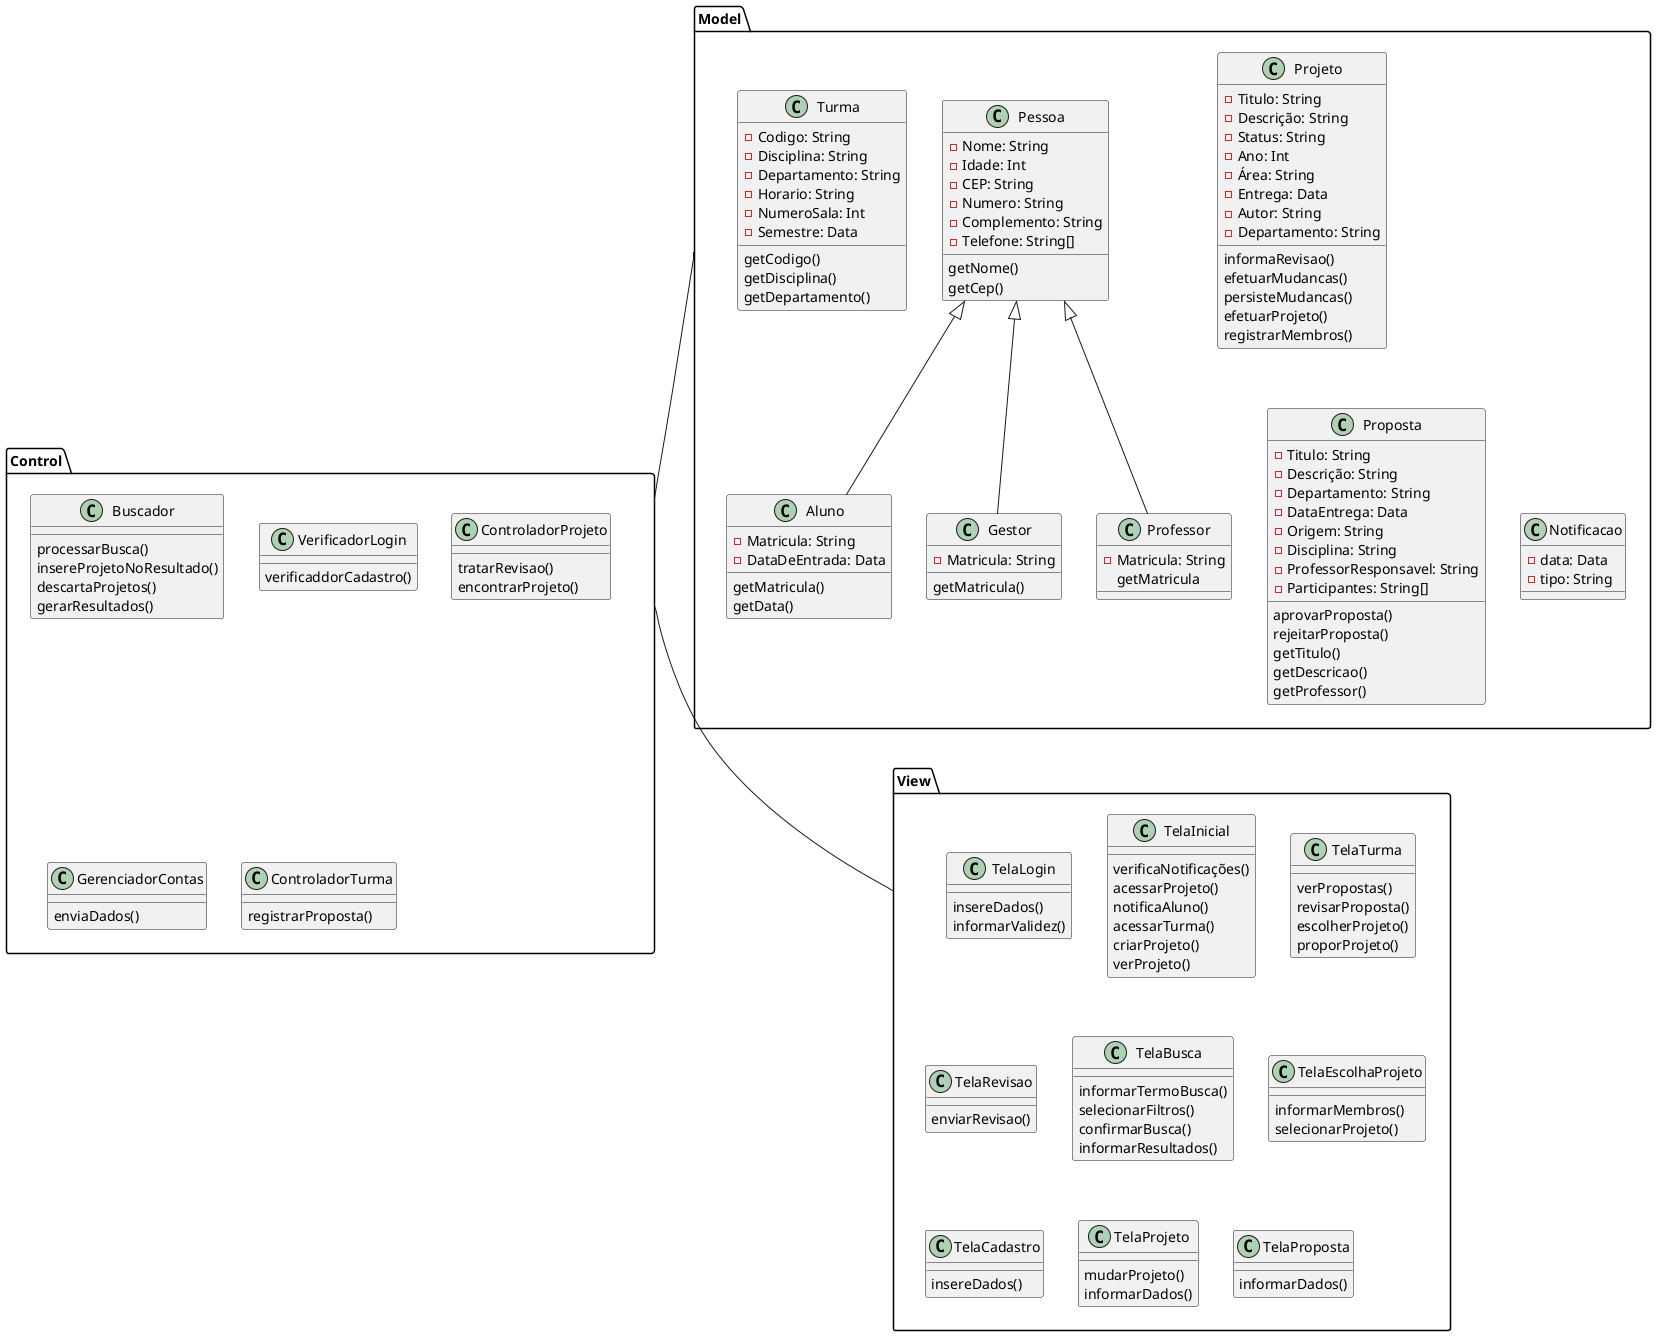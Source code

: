 @startuml DiagramaDePack

folder Model{

    class Pessoa{
        -Nome: String
        -Idade: Int
        -CEP: String
        -Numero: String
        -Complemento: String
        -Telefone: String[]
        getNome()
        getCep()
    }

    class Professor {
        -Matricula: String 
        getMatricula
    }

    class Aluno {
        -Matricula: String
        -DataDeEntrada: Data
        getMatricula()
        getData()
    }

    class Gestor {
        -Matricula: String
        getMatricula()
    }

    class Projeto {
        -Titulo: String
        -Descrição: String
        -Status: String
        -Ano: Int
        -Área: String
        -Entrega: Data
        -Autor: String
        -Departamento: String
        informaRevisao()
        efetuarMudancas()
        persisteMudancas()
        efetuarProjeto()
        registrarMembros()
    }

    class Turma {
        -Codigo: String
        -Disciplina: String
        -Departamento: String
        -Horario: String
        -NumeroSala: Int
        -Semestre: Data
        getCodigo()
        getDisciplina()
        getDepartamento()
    }

    class Proposta{
        -Titulo: String
        -Descrição: String
        -Departamento: String
        -DataEntrega: Data
        -Origem: String
        -Disciplina: String
        -ProfessorResponsavel: String
        -Participantes: String[]
        aprovarProposta()
        rejeitarProposta()
        getTitulo()
        getDescricao()
        getProfessor()

    }

    class Notificacao{
        -data: Data
        -tipo: String
    }

    Pessoa <|-- Professor
    Pessoa <|-- Aluno
    Pessoa <|-- Gestor
}

folder Control{
    
    class Buscador  {
     processarBusca()
     insereProjetoNoResultado()
     descartaProjetos()
     gerarResultados()
    }

    class VerificadorLogin{
        verificaddorCadastro()
    }

    class ControladorProjeto{
        tratarRevisao()
        encontrarProjeto()
    }

    class GerenciadorContas{
        enviaDados()
    }

    class ControladorTurma{
        registrarProposta()
    }
}

folder View{
    class TelaLogin{
        insereDados()
        informarValidez()
    }

    class TelaInicial{
        verificaNotificações()
        acessarProjeto()
        notificaAluno()
        acessarTurma()
        criarProjeto()
        verProjeto()
    }

    class TelaTurma{
        verPropostas()
        revisarProposta()
        escolherProjeto()
        proporProjeto()
    }

    class TelaRevisao{
        enviarRevisao()
    }

    class TelaBusca{
        informarTermoBusca()
        selecionarFiltros()
        confirmarBusca()
        informarResultados()
    }

    class TelaEscolhaProjeto{
        informarMembros()
        selecionarProjeto()
    }

    class TelaCadastro{
        insereDados()
    }

    class TelaProjeto{
        mudarProjeto()
        informarDados()
    }

    class TelaProposta{
        informarDados()
    }
}

Control -- View
Model -- Control



@enduml